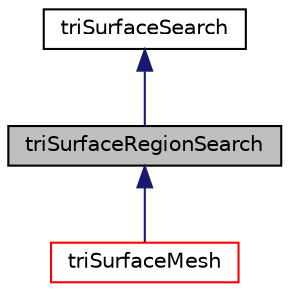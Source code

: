 digraph "triSurfaceRegionSearch"
{
  bgcolor="transparent";
  edge [fontname="Helvetica",fontsize="10",labelfontname="Helvetica",labelfontsize="10"];
  node [fontname="Helvetica",fontsize="10",shape=record];
  Node1 [label="triSurfaceRegionSearch",height=0.2,width=0.4,color="black", fillcolor="grey75", style="filled", fontcolor="black"];
  Node2 -> Node1 [dir="back",color="midnightblue",fontsize="10",style="solid",fontname="Helvetica"];
  Node2 [label="triSurfaceSearch",height=0.2,width=0.4,color="black",URL="$a02688.html",tooltip="Helper class to search on triSurface. "];
  Node1 -> Node3 [dir="back",color="midnightblue",fontsize="10",style="solid",fontname="Helvetica"];
  Node3 [label="triSurfaceMesh",height=0.2,width=0.4,color="red",URL="$a02683.html",tooltip="IOoject and searching on triSurface. "];
}
